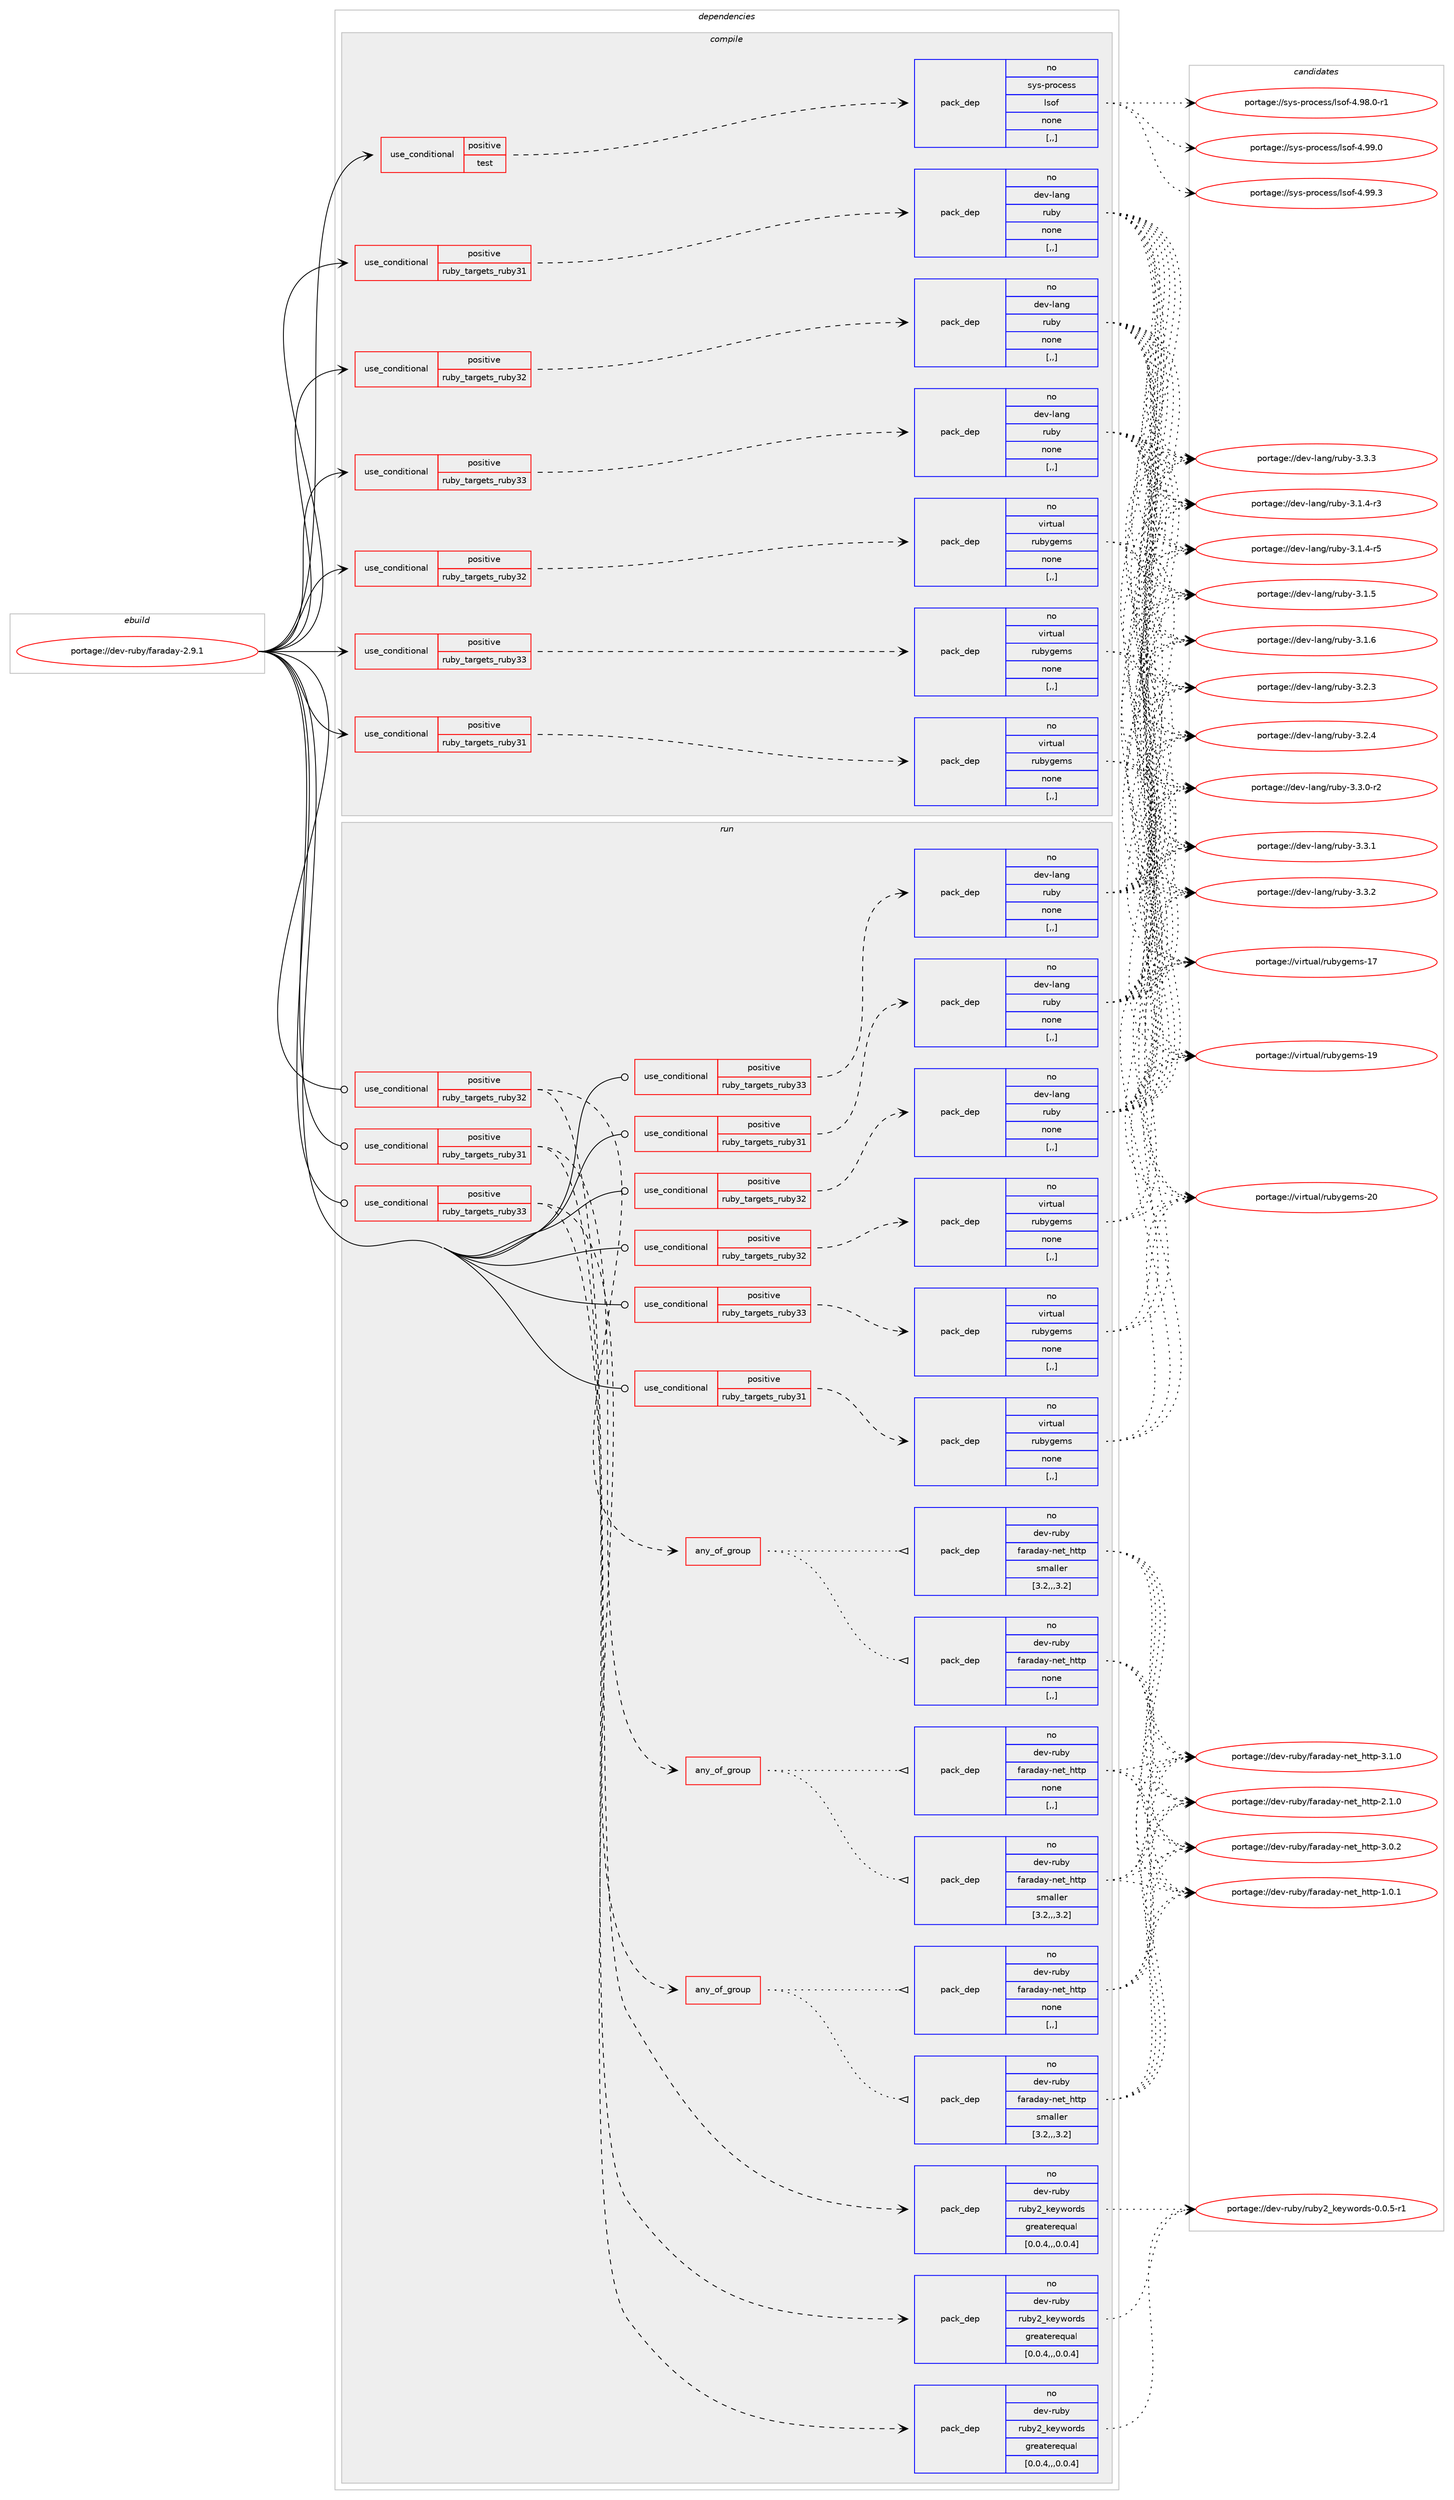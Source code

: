 digraph prolog {

# *************
# Graph options
# *************

newrank=true;
concentrate=true;
compound=true;
graph [rankdir=LR,fontname=Helvetica,fontsize=10,ranksep=1.5];#, ranksep=2.5, nodesep=0.2];
edge  [arrowhead=vee];
node  [fontname=Helvetica,fontsize=10];

# **********
# The ebuild
# **********

subgraph cluster_leftcol {
color=gray;
rank=same;
label=<<i>ebuild</i>>;
id [label="portage://dev-ruby/faraday-2.9.1", color=red, width=4, href="../dev-ruby/faraday-2.9.1.svg"];
}

# ****************
# The dependencies
# ****************

subgraph cluster_midcol {
color=gray;
label=<<i>dependencies</i>>;
subgraph cluster_compile {
fillcolor="#eeeeee";
style=filled;
label=<<i>compile</i>>;
subgraph cond46339 {
dependency179555 [label=<<TABLE BORDER="0" CELLBORDER="1" CELLSPACING="0" CELLPADDING="4"><TR><TD ROWSPAN="3" CELLPADDING="10">use_conditional</TD></TR><TR><TD>positive</TD></TR><TR><TD>ruby_targets_ruby31</TD></TR></TABLE>>, shape=none, color=red];
subgraph pack131928 {
dependency179556 [label=<<TABLE BORDER="0" CELLBORDER="1" CELLSPACING="0" CELLPADDING="4" WIDTH="220"><TR><TD ROWSPAN="6" CELLPADDING="30">pack_dep</TD></TR><TR><TD WIDTH="110">no</TD></TR><TR><TD>dev-lang</TD></TR><TR><TD>ruby</TD></TR><TR><TD>none</TD></TR><TR><TD>[,,]</TD></TR></TABLE>>, shape=none, color=blue];
}
dependency179555:e -> dependency179556:w [weight=20,style="dashed",arrowhead="vee"];
}
id:e -> dependency179555:w [weight=20,style="solid",arrowhead="vee"];
subgraph cond46340 {
dependency179557 [label=<<TABLE BORDER="0" CELLBORDER="1" CELLSPACING="0" CELLPADDING="4"><TR><TD ROWSPAN="3" CELLPADDING="10">use_conditional</TD></TR><TR><TD>positive</TD></TR><TR><TD>ruby_targets_ruby31</TD></TR></TABLE>>, shape=none, color=red];
subgraph pack131929 {
dependency179558 [label=<<TABLE BORDER="0" CELLBORDER="1" CELLSPACING="0" CELLPADDING="4" WIDTH="220"><TR><TD ROWSPAN="6" CELLPADDING="30">pack_dep</TD></TR><TR><TD WIDTH="110">no</TD></TR><TR><TD>virtual</TD></TR><TR><TD>rubygems</TD></TR><TR><TD>none</TD></TR><TR><TD>[,,]</TD></TR></TABLE>>, shape=none, color=blue];
}
dependency179557:e -> dependency179558:w [weight=20,style="dashed",arrowhead="vee"];
}
id:e -> dependency179557:w [weight=20,style="solid",arrowhead="vee"];
subgraph cond46341 {
dependency179559 [label=<<TABLE BORDER="0" CELLBORDER="1" CELLSPACING="0" CELLPADDING="4"><TR><TD ROWSPAN="3" CELLPADDING="10">use_conditional</TD></TR><TR><TD>positive</TD></TR><TR><TD>ruby_targets_ruby32</TD></TR></TABLE>>, shape=none, color=red];
subgraph pack131930 {
dependency179560 [label=<<TABLE BORDER="0" CELLBORDER="1" CELLSPACING="0" CELLPADDING="4" WIDTH="220"><TR><TD ROWSPAN="6" CELLPADDING="30">pack_dep</TD></TR><TR><TD WIDTH="110">no</TD></TR><TR><TD>dev-lang</TD></TR><TR><TD>ruby</TD></TR><TR><TD>none</TD></TR><TR><TD>[,,]</TD></TR></TABLE>>, shape=none, color=blue];
}
dependency179559:e -> dependency179560:w [weight=20,style="dashed",arrowhead="vee"];
}
id:e -> dependency179559:w [weight=20,style="solid",arrowhead="vee"];
subgraph cond46342 {
dependency179561 [label=<<TABLE BORDER="0" CELLBORDER="1" CELLSPACING="0" CELLPADDING="4"><TR><TD ROWSPAN="3" CELLPADDING="10">use_conditional</TD></TR><TR><TD>positive</TD></TR><TR><TD>ruby_targets_ruby32</TD></TR></TABLE>>, shape=none, color=red];
subgraph pack131931 {
dependency179562 [label=<<TABLE BORDER="0" CELLBORDER="1" CELLSPACING="0" CELLPADDING="4" WIDTH="220"><TR><TD ROWSPAN="6" CELLPADDING="30">pack_dep</TD></TR><TR><TD WIDTH="110">no</TD></TR><TR><TD>virtual</TD></TR><TR><TD>rubygems</TD></TR><TR><TD>none</TD></TR><TR><TD>[,,]</TD></TR></TABLE>>, shape=none, color=blue];
}
dependency179561:e -> dependency179562:w [weight=20,style="dashed",arrowhead="vee"];
}
id:e -> dependency179561:w [weight=20,style="solid",arrowhead="vee"];
subgraph cond46343 {
dependency179563 [label=<<TABLE BORDER="0" CELLBORDER="1" CELLSPACING="0" CELLPADDING="4"><TR><TD ROWSPAN="3" CELLPADDING="10">use_conditional</TD></TR><TR><TD>positive</TD></TR><TR><TD>ruby_targets_ruby33</TD></TR></TABLE>>, shape=none, color=red];
subgraph pack131932 {
dependency179564 [label=<<TABLE BORDER="0" CELLBORDER="1" CELLSPACING="0" CELLPADDING="4" WIDTH="220"><TR><TD ROWSPAN="6" CELLPADDING="30">pack_dep</TD></TR><TR><TD WIDTH="110">no</TD></TR><TR><TD>dev-lang</TD></TR><TR><TD>ruby</TD></TR><TR><TD>none</TD></TR><TR><TD>[,,]</TD></TR></TABLE>>, shape=none, color=blue];
}
dependency179563:e -> dependency179564:w [weight=20,style="dashed",arrowhead="vee"];
}
id:e -> dependency179563:w [weight=20,style="solid",arrowhead="vee"];
subgraph cond46344 {
dependency179565 [label=<<TABLE BORDER="0" CELLBORDER="1" CELLSPACING="0" CELLPADDING="4"><TR><TD ROWSPAN="3" CELLPADDING="10">use_conditional</TD></TR><TR><TD>positive</TD></TR><TR><TD>ruby_targets_ruby33</TD></TR></TABLE>>, shape=none, color=red];
subgraph pack131933 {
dependency179566 [label=<<TABLE BORDER="0" CELLBORDER="1" CELLSPACING="0" CELLPADDING="4" WIDTH="220"><TR><TD ROWSPAN="6" CELLPADDING="30">pack_dep</TD></TR><TR><TD WIDTH="110">no</TD></TR><TR><TD>virtual</TD></TR><TR><TD>rubygems</TD></TR><TR><TD>none</TD></TR><TR><TD>[,,]</TD></TR></TABLE>>, shape=none, color=blue];
}
dependency179565:e -> dependency179566:w [weight=20,style="dashed",arrowhead="vee"];
}
id:e -> dependency179565:w [weight=20,style="solid",arrowhead="vee"];
subgraph cond46345 {
dependency179567 [label=<<TABLE BORDER="0" CELLBORDER="1" CELLSPACING="0" CELLPADDING="4"><TR><TD ROWSPAN="3" CELLPADDING="10">use_conditional</TD></TR><TR><TD>positive</TD></TR><TR><TD>test</TD></TR></TABLE>>, shape=none, color=red];
subgraph pack131934 {
dependency179568 [label=<<TABLE BORDER="0" CELLBORDER="1" CELLSPACING="0" CELLPADDING="4" WIDTH="220"><TR><TD ROWSPAN="6" CELLPADDING="30">pack_dep</TD></TR><TR><TD WIDTH="110">no</TD></TR><TR><TD>sys-process</TD></TR><TR><TD>lsof</TD></TR><TR><TD>none</TD></TR><TR><TD>[,,]</TD></TR></TABLE>>, shape=none, color=blue];
}
dependency179567:e -> dependency179568:w [weight=20,style="dashed",arrowhead="vee"];
}
id:e -> dependency179567:w [weight=20,style="solid",arrowhead="vee"];
}
subgraph cluster_compileandrun {
fillcolor="#eeeeee";
style=filled;
label=<<i>compile and run</i>>;
}
subgraph cluster_run {
fillcolor="#eeeeee";
style=filled;
label=<<i>run</i>>;
subgraph cond46346 {
dependency179569 [label=<<TABLE BORDER="0" CELLBORDER="1" CELLSPACING="0" CELLPADDING="4"><TR><TD ROWSPAN="3" CELLPADDING="10">use_conditional</TD></TR><TR><TD>positive</TD></TR><TR><TD>ruby_targets_ruby31</TD></TR></TABLE>>, shape=none, color=red];
subgraph any1146 {
dependency179570 [label=<<TABLE BORDER="0" CELLBORDER="1" CELLSPACING="0" CELLPADDING="4"><TR><TD CELLPADDING="10">any_of_group</TD></TR></TABLE>>, shape=none, color=red];subgraph pack131935 {
dependency179571 [label=<<TABLE BORDER="0" CELLBORDER="1" CELLSPACING="0" CELLPADDING="4" WIDTH="220"><TR><TD ROWSPAN="6" CELLPADDING="30">pack_dep</TD></TR><TR><TD WIDTH="110">no</TD></TR><TR><TD>dev-ruby</TD></TR><TR><TD>faraday-net_http</TD></TR><TR><TD>smaller</TD></TR><TR><TD>[3.2,,,3.2]</TD></TR></TABLE>>, shape=none, color=blue];
}
dependency179570:e -> dependency179571:w [weight=20,style="dotted",arrowhead="oinv"];
subgraph pack131936 {
dependency179572 [label=<<TABLE BORDER="0" CELLBORDER="1" CELLSPACING="0" CELLPADDING="4" WIDTH="220"><TR><TD ROWSPAN="6" CELLPADDING="30">pack_dep</TD></TR><TR><TD WIDTH="110">no</TD></TR><TR><TD>dev-ruby</TD></TR><TR><TD>faraday-net_http</TD></TR><TR><TD>none</TD></TR><TR><TD>[,,]</TD></TR></TABLE>>, shape=none, color=blue];
}
dependency179570:e -> dependency179572:w [weight=20,style="dotted",arrowhead="oinv"];
}
dependency179569:e -> dependency179570:w [weight=20,style="dashed",arrowhead="vee"];
subgraph pack131937 {
dependency179573 [label=<<TABLE BORDER="0" CELLBORDER="1" CELLSPACING="0" CELLPADDING="4" WIDTH="220"><TR><TD ROWSPAN="6" CELLPADDING="30">pack_dep</TD></TR><TR><TD WIDTH="110">no</TD></TR><TR><TD>dev-ruby</TD></TR><TR><TD>ruby2_keywords</TD></TR><TR><TD>greaterequal</TD></TR><TR><TD>[0.0.4,,,0.0.4]</TD></TR></TABLE>>, shape=none, color=blue];
}
dependency179569:e -> dependency179573:w [weight=20,style="dashed",arrowhead="vee"];
}
id:e -> dependency179569:w [weight=20,style="solid",arrowhead="odot"];
subgraph cond46347 {
dependency179574 [label=<<TABLE BORDER="0" CELLBORDER="1" CELLSPACING="0" CELLPADDING="4"><TR><TD ROWSPAN="3" CELLPADDING="10">use_conditional</TD></TR><TR><TD>positive</TD></TR><TR><TD>ruby_targets_ruby31</TD></TR></TABLE>>, shape=none, color=red];
subgraph pack131938 {
dependency179575 [label=<<TABLE BORDER="0" CELLBORDER="1" CELLSPACING="0" CELLPADDING="4" WIDTH="220"><TR><TD ROWSPAN="6" CELLPADDING="30">pack_dep</TD></TR><TR><TD WIDTH="110">no</TD></TR><TR><TD>dev-lang</TD></TR><TR><TD>ruby</TD></TR><TR><TD>none</TD></TR><TR><TD>[,,]</TD></TR></TABLE>>, shape=none, color=blue];
}
dependency179574:e -> dependency179575:w [weight=20,style="dashed",arrowhead="vee"];
}
id:e -> dependency179574:w [weight=20,style="solid",arrowhead="odot"];
subgraph cond46348 {
dependency179576 [label=<<TABLE BORDER="0" CELLBORDER="1" CELLSPACING="0" CELLPADDING="4"><TR><TD ROWSPAN="3" CELLPADDING="10">use_conditional</TD></TR><TR><TD>positive</TD></TR><TR><TD>ruby_targets_ruby31</TD></TR></TABLE>>, shape=none, color=red];
subgraph pack131939 {
dependency179577 [label=<<TABLE BORDER="0" CELLBORDER="1" CELLSPACING="0" CELLPADDING="4" WIDTH="220"><TR><TD ROWSPAN="6" CELLPADDING="30">pack_dep</TD></TR><TR><TD WIDTH="110">no</TD></TR><TR><TD>virtual</TD></TR><TR><TD>rubygems</TD></TR><TR><TD>none</TD></TR><TR><TD>[,,]</TD></TR></TABLE>>, shape=none, color=blue];
}
dependency179576:e -> dependency179577:w [weight=20,style="dashed",arrowhead="vee"];
}
id:e -> dependency179576:w [weight=20,style="solid",arrowhead="odot"];
subgraph cond46349 {
dependency179578 [label=<<TABLE BORDER="0" CELLBORDER="1" CELLSPACING="0" CELLPADDING="4"><TR><TD ROWSPAN="3" CELLPADDING="10">use_conditional</TD></TR><TR><TD>positive</TD></TR><TR><TD>ruby_targets_ruby32</TD></TR></TABLE>>, shape=none, color=red];
subgraph any1147 {
dependency179579 [label=<<TABLE BORDER="0" CELLBORDER="1" CELLSPACING="0" CELLPADDING="4"><TR><TD CELLPADDING="10">any_of_group</TD></TR></TABLE>>, shape=none, color=red];subgraph pack131940 {
dependency179580 [label=<<TABLE BORDER="0" CELLBORDER="1" CELLSPACING="0" CELLPADDING="4" WIDTH="220"><TR><TD ROWSPAN="6" CELLPADDING="30">pack_dep</TD></TR><TR><TD WIDTH="110">no</TD></TR><TR><TD>dev-ruby</TD></TR><TR><TD>faraday-net_http</TD></TR><TR><TD>smaller</TD></TR><TR><TD>[3.2,,,3.2]</TD></TR></TABLE>>, shape=none, color=blue];
}
dependency179579:e -> dependency179580:w [weight=20,style="dotted",arrowhead="oinv"];
subgraph pack131941 {
dependency179581 [label=<<TABLE BORDER="0" CELLBORDER="1" CELLSPACING="0" CELLPADDING="4" WIDTH="220"><TR><TD ROWSPAN="6" CELLPADDING="30">pack_dep</TD></TR><TR><TD WIDTH="110">no</TD></TR><TR><TD>dev-ruby</TD></TR><TR><TD>faraday-net_http</TD></TR><TR><TD>none</TD></TR><TR><TD>[,,]</TD></TR></TABLE>>, shape=none, color=blue];
}
dependency179579:e -> dependency179581:w [weight=20,style="dotted",arrowhead="oinv"];
}
dependency179578:e -> dependency179579:w [weight=20,style="dashed",arrowhead="vee"];
subgraph pack131942 {
dependency179582 [label=<<TABLE BORDER="0" CELLBORDER="1" CELLSPACING="0" CELLPADDING="4" WIDTH="220"><TR><TD ROWSPAN="6" CELLPADDING="30">pack_dep</TD></TR><TR><TD WIDTH="110">no</TD></TR><TR><TD>dev-ruby</TD></TR><TR><TD>ruby2_keywords</TD></TR><TR><TD>greaterequal</TD></TR><TR><TD>[0.0.4,,,0.0.4]</TD></TR></TABLE>>, shape=none, color=blue];
}
dependency179578:e -> dependency179582:w [weight=20,style="dashed",arrowhead="vee"];
}
id:e -> dependency179578:w [weight=20,style="solid",arrowhead="odot"];
subgraph cond46350 {
dependency179583 [label=<<TABLE BORDER="0" CELLBORDER="1" CELLSPACING="0" CELLPADDING="4"><TR><TD ROWSPAN="3" CELLPADDING="10">use_conditional</TD></TR><TR><TD>positive</TD></TR><TR><TD>ruby_targets_ruby32</TD></TR></TABLE>>, shape=none, color=red];
subgraph pack131943 {
dependency179584 [label=<<TABLE BORDER="0" CELLBORDER="1" CELLSPACING="0" CELLPADDING="4" WIDTH="220"><TR><TD ROWSPAN="6" CELLPADDING="30">pack_dep</TD></TR><TR><TD WIDTH="110">no</TD></TR><TR><TD>dev-lang</TD></TR><TR><TD>ruby</TD></TR><TR><TD>none</TD></TR><TR><TD>[,,]</TD></TR></TABLE>>, shape=none, color=blue];
}
dependency179583:e -> dependency179584:w [weight=20,style="dashed",arrowhead="vee"];
}
id:e -> dependency179583:w [weight=20,style="solid",arrowhead="odot"];
subgraph cond46351 {
dependency179585 [label=<<TABLE BORDER="0" CELLBORDER="1" CELLSPACING="0" CELLPADDING="4"><TR><TD ROWSPAN="3" CELLPADDING="10">use_conditional</TD></TR><TR><TD>positive</TD></TR><TR><TD>ruby_targets_ruby32</TD></TR></TABLE>>, shape=none, color=red];
subgraph pack131944 {
dependency179586 [label=<<TABLE BORDER="0" CELLBORDER="1" CELLSPACING="0" CELLPADDING="4" WIDTH="220"><TR><TD ROWSPAN="6" CELLPADDING="30">pack_dep</TD></TR><TR><TD WIDTH="110">no</TD></TR><TR><TD>virtual</TD></TR><TR><TD>rubygems</TD></TR><TR><TD>none</TD></TR><TR><TD>[,,]</TD></TR></TABLE>>, shape=none, color=blue];
}
dependency179585:e -> dependency179586:w [weight=20,style="dashed",arrowhead="vee"];
}
id:e -> dependency179585:w [weight=20,style="solid",arrowhead="odot"];
subgraph cond46352 {
dependency179587 [label=<<TABLE BORDER="0" CELLBORDER="1" CELLSPACING="0" CELLPADDING="4"><TR><TD ROWSPAN="3" CELLPADDING="10">use_conditional</TD></TR><TR><TD>positive</TD></TR><TR><TD>ruby_targets_ruby33</TD></TR></TABLE>>, shape=none, color=red];
subgraph any1148 {
dependency179588 [label=<<TABLE BORDER="0" CELLBORDER="1" CELLSPACING="0" CELLPADDING="4"><TR><TD CELLPADDING="10">any_of_group</TD></TR></TABLE>>, shape=none, color=red];subgraph pack131945 {
dependency179589 [label=<<TABLE BORDER="0" CELLBORDER="1" CELLSPACING="0" CELLPADDING="4" WIDTH="220"><TR><TD ROWSPAN="6" CELLPADDING="30">pack_dep</TD></TR><TR><TD WIDTH="110">no</TD></TR><TR><TD>dev-ruby</TD></TR><TR><TD>faraday-net_http</TD></TR><TR><TD>smaller</TD></TR><TR><TD>[3.2,,,3.2]</TD></TR></TABLE>>, shape=none, color=blue];
}
dependency179588:e -> dependency179589:w [weight=20,style="dotted",arrowhead="oinv"];
subgraph pack131946 {
dependency179590 [label=<<TABLE BORDER="0" CELLBORDER="1" CELLSPACING="0" CELLPADDING="4" WIDTH="220"><TR><TD ROWSPAN="6" CELLPADDING="30">pack_dep</TD></TR><TR><TD WIDTH="110">no</TD></TR><TR><TD>dev-ruby</TD></TR><TR><TD>faraday-net_http</TD></TR><TR><TD>none</TD></TR><TR><TD>[,,]</TD></TR></TABLE>>, shape=none, color=blue];
}
dependency179588:e -> dependency179590:w [weight=20,style="dotted",arrowhead="oinv"];
}
dependency179587:e -> dependency179588:w [weight=20,style="dashed",arrowhead="vee"];
subgraph pack131947 {
dependency179591 [label=<<TABLE BORDER="0" CELLBORDER="1" CELLSPACING="0" CELLPADDING="4" WIDTH="220"><TR><TD ROWSPAN="6" CELLPADDING="30">pack_dep</TD></TR><TR><TD WIDTH="110">no</TD></TR><TR><TD>dev-ruby</TD></TR><TR><TD>ruby2_keywords</TD></TR><TR><TD>greaterequal</TD></TR><TR><TD>[0.0.4,,,0.0.4]</TD></TR></TABLE>>, shape=none, color=blue];
}
dependency179587:e -> dependency179591:w [weight=20,style="dashed",arrowhead="vee"];
}
id:e -> dependency179587:w [weight=20,style="solid",arrowhead="odot"];
subgraph cond46353 {
dependency179592 [label=<<TABLE BORDER="0" CELLBORDER="1" CELLSPACING="0" CELLPADDING="4"><TR><TD ROWSPAN="3" CELLPADDING="10">use_conditional</TD></TR><TR><TD>positive</TD></TR><TR><TD>ruby_targets_ruby33</TD></TR></TABLE>>, shape=none, color=red];
subgraph pack131948 {
dependency179593 [label=<<TABLE BORDER="0" CELLBORDER="1" CELLSPACING="0" CELLPADDING="4" WIDTH="220"><TR><TD ROWSPAN="6" CELLPADDING="30">pack_dep</TD></TR><TR><TD WIDTH="110">no</TD></TR><TR><TD>dev-lang</TD></TR><TR><TD>ruby</TD></TR><TR><TD>none</TD></TR><TR><TD>[,,]</TD></TR></TABLE>>, shape=none, color=blue];
}
dependency179592:e -> dependency179593:w [weight=20,style="dashed",arrowhead="vee"];
}
id:e -> dependency179592:w [weight=20,style="solid",arrowhead="odot"];
subgraph cond46354 {
dependency179594 [label=<<TABLE BORDER="0" CELLBORDER="1" CELLSPACING="0" CELLPADDING="4"><TR><TD ROWSPAN="3" CELLPADDING="10">use_conditional</TD></TR><TR><TD>positive</TD></TR><TR><TD>ruby_targets_ruby33</TD></TR></TABLE>>, shape=none, color=red];
subgraph pack131949 {
dependency179595 [label=<<TABLE BORDER="0" CELLBORDER="1" CELLSPACING="0" CELLPADDING="4" WIDTH="220"><TR><TD ROWSPAN="6" CELLPADDING="30">pack_dep</TD></TR><TR><TD WIDTH="110">no</TD></TR><TR><TD>virtual</TD></TR><TR><TD>rubygems</TD></TR><TR><TD>none</TD></TR><TR><TD>[,,]</TD></TR></TABLE>>, shape=none, color=blue];
}
dependency179594:e -> dependency179595:w [weight=20,style="dashed",arrowhead="vee"];
}
id:e -> dependency179594:w [weight=20,style="solid",arrowhead="odot"];
}
}

# **************
# The candidates
# **************

subgraph cluster_choices {
rank=same;
color=gray;
label=<<i>candidates</i>>;

subgraph choice131928 {
color=black;
nodesep=1;
choice100101118451089711010347114117981214551464946524511451 [label="portage://dev-lang/ruby-3.1.4-r3", color=red, width=4,href="../dev-lang/ruby-3.1.4-r3.svg"];
choice100101118451089711010347114117981214551464946524511453 [label="portage://dev-lang/ruby-3.1.4-r5", color=red, width=4,href="../dev-lang/ruby-3.1.4-r5.svg"];
choice10010111845108971101034711411798121455146494653 [label="portage://dev-lang/ruby-3.1.5", color=red, width=4,href="../dev-lang/ruby-3.1.5.svg"];
choice10010111845108971101034711411798121455146494654 [label="portage://dev-lang/ruby-3.1.6", color=red, width=4,href="../dev-lang/ruby-3.1.6.svg"];
choice10010111845108971101034711411798121455146504651 [label="portage://dev-lang/ruby-3.2.3", color=red, width=4,href="../dev-lang/ruby-3.2.3.svg"];
choice10010111845108971101034711411798121455146504652 [label="portage://dev-lang/ruby-3.2.4", color=red, width=4,href="../dev-lang/ruby-3.2.4.svg"];
choice100101118451089711010347114117981214551465146484511450 [label="portage://dev-lang/ruby-3.3.0-r2", color=red, width=4,href="../dev-lang/ruby-3.3.0-r2.svg"];
choice10010111845108971101034711411798121455146514649 [label="portage://dev-lang/ruby-3.3.1", color=red, width=4,href="../dev-lang/ruby-3.3.1.svg"];
choice10010111845108971101034711411798121455146514650 [label="portage://dev-lang/ruby-3.3.2", color=red, width=4,href="../dev-lang/ruby-3.3.2.svg"];
choice10010111845108971101034711411798121455146514651 [label="portage://dev-lang/ruby-3.3.3", color=red, width=4,href="../dev-lang/ruby-3.3.3.svg"];
dependency179556:e -> choice100101118451089711010347114117981214551464946524511451:w [style=dotted,weight="100"];
dependency179556:e -> choice100101118451089711010347114117981214551464946524511453:w [style=dotted,weight="100"];
dependency179556:e -> choice10010111845108971101034711411798121455146494653:w [style=dotted,weight="100"];
dependency179556:e -> choice10010111845108971101034711411798121455146494654:w [style=dotted,weight="100"];
dependency179556:e -> choice10010111845108971101034711411798121455146504651:w [style=dotted,weight="100"];
dependency179556:e -> choice10010111845108971101034711411798121455146504652:w [style=dotted,weight="100"];
dependency179556:e -> choice100101118451089711010347114117981214551465146484511450:w [style=dotted,weight="100"];
dependency179556:e -> choice10010111845108971101034711411798121455146514649:w [style=dotted,weight="100"];
dependency179556:e -> choice10010111845108971101034711411798121455146514650:w [style=dotted,weight="100"];
dependency179556:e -> choice10010111845108971101034711411798121455146514651:w [style=dotted,weight="100"];
}
subgraph choice131929 {
color=black;
nodesep=1;
choice118105114116117971084711411798121103101109115454955 [label="portage://virtual/rubygems-17", color=red, width=4,href="../virtual/rubygems-17.svg"];
choice118105114116117971084711411798121103101109115454957 [label="portage://virtual/rubygems-19", color=red, width=4,href="../virtual/rubygems-19.svg"];
choice118105114116117971084711411798121103101109115455048 [label="portage://virtual/rubygems-20", color=red, width=4,href="../virtual/rubygems-20.svg"];
dependency179558:e -> choice118105114116117971084711411798121103101109115454955:w [style=dotted,weight="100"];
dependency179558:e -> choice118105114116117971084711411798121103101109115454957:w [style=dotted,weight="100"];
dependency179558:e -> choice118105114116117971084711411798121103101109115455048:w [style=dotted,weight="100"];
}
subgraph choice131930 {
color=black;
nodesep=1;
choice100101118451089711010347114117981214551464946524511451 [label="portage://dev-lang/ruby-3.1.4-r3", color=red, width=4,href="../dev-lang/ruby-3.1.4-r3.svg"];
choice100101118451089711010347114117981214551464946524511453 [label="portage://dev-lang/ruby-3.1.4-r5", color=red, width=4,href="../dev-lang/ruby-3.1.4-r5.svg"];
choice10010111845108971101034711411798121455146494653 [label="portage://dev-lang/ruby-3.1.5", color=red, width=4,href="../dev-lang/ruby-3.1.5.svg"];
choice10010111845108971101034711411798121455146494654 [label="portage://dev-lang/ruby-3.1.6", color=red, width=4,href="../dev-lang/ruby-3.1.6.svg"];
choice10010111845108971101034711411798121455146504651 [label="portage://dev-lang/ruby-3.2.3", color=red, width=4,href="../dev-lang/ruby-3.2.3.svg"];
choice10010111845108971101034711411798121455146504652 [label="portage://dev-lang/ruby-3.2.4", color=red, width=4,href="../dev-lang/ruby-3.2.4.svg"];
choice100101118451089711010347114117981214551465146484511450 [label="portage://dev-lang/ruby-3.3.0-r2", color=red, width=4,href="../dev-lang/ruby-3.3.0-r2.svg"];
choice10010111845108971101034711411798121455146514649 [label="portage://dev-lang/ruby-3.3.1", color=red, width=4,href="../dev-lang/ruby-3.3.1.svg"];
choice10010111845108971101034711411798121455146514650 [label="portage://dev-lang/ruby-3.3.2", color=red, width=4,href="../dev-lang/ruby-3.3.2.svg"];
choice10010111845108971101034711411798121455146514651 [label="portage://dev-lang/ruby-3.3.3", color=red, width=4,href="../dev-lang/ruby-3.3.3.svg"];
dependency179560:e -> choice100101118451089711010347114117981214551464946524511451:w [style=dotted,weight="100"];
dependency179560:e -> choice100101118451089711010347114117981214551464946524511453:w [style=dotted,weight="100"];
dependency179560:e -> choice10010111845108971101034711411798121455146494653:w [style=dotted,weight="100"];
dependency179560:e -> choice10010111845108971101034711411798121455146494654:w [style=dotted,weight="100"];
dependency179560:e -> choice10010111845108971101034711411798121455146504651:w [style=dotted,weight="100"];
dependency179560:e -> choice10010111845108971101034711411798121455146504652:w [style=dotted,weight="100"];
dependency179560:e -> choice100101118451089711010347114117981214551465146484511450:w [style=dotted,weight="100"];
dependency179560:e -> choice10010111845108971101034711411798121455146514649:w [style=dotted,weight="100"];
dependency179560:e -> choice10010111845108971101034711411798121455146514650:w [style=dotted,weight="100"];
dependency179560:e -> choice10010111845108971101034711411798121455146514651:w [style=dotted,weight="100"];
}
subgraph choice131931 {
color=black;
nodesep=1;
choice118105114116117971084711411798121103101109115454955 [label="portage://virtual/rubygems-17", color=red, width=4,href="../virtual/rubygems-17.svg"];
choice118105114116117971084711411798121103101109115454957 [label="portage://virtual/rubygems-19", color=red, width=4,href="../virtual/rubygems-19.svg"];
choice118105114116117971084711411798121103101109115455048 [label="portage://virtual/rubygems-20", color=red, width=4,href="../virtual/rubygems-20.svg"];
dependency179562:e -> choice118105114116117971084711411798121103101109115454955:w [style=dotted,weight="100"];
dependency179562:e -> choice118105114116117971084711411798121103101109115454957:w [style=dotted,weight="100"];
dependency179562:e -> choice118105114116117971084711411798121103101109115455048:w [style=dotted,weight="100"];
}
subgraph choice131932 {
color=black;
nodesep=1;
choice100101118451089711010347114117981214551464946524511451 [label="portage://dev-lang/ruby-3.1.4-r3", color=red, width=4,href="../dev-lang/ruby-3.1.4-r3.svg"];
choice100101118451089711010347114117981214551464946524511453 [label="portage://dev-lang/ruby-3.1.4-r5", color=red, width=4,href="../dev-lang/ruby-3.1.4-r5.svg"];
choice10010111845108971101034711411798121455146494653 [label="portage://dev-lang/ruby-3.1.5", color=red, width=4,href="../dev-lang/ruby-3.1.5.svg"];
choice10010111845108971101034711411798121455146494654 [label="portage://dev-lang/ruby-3.1.6", color=red, width=4,href="../dev-lang/ruby-3.1.6.svg"];
choice10010111845108971101034711411798121455146504651 [label="portage://dev-lang/ruby-3.2.3", color=red, width=4,href="../dev-lang/ruby-3.2.3.svg"];
choice10010111845108971101034711411798121455146504652 [label="portage://dev-lang/ruby-3.2.4", color=red, width=4,href="../dev-lang/ruby-3.2.4.svg"];
choice100101118451089711010347114117981214551465146484511450 [label="portage://dev-lang/ruby-3.3.0-r2", color=red, width=4,href="../dev-lang/ruby-3.3.0-r2.svg"];
choice10010111845108971101034711411798121455146514649 [label="portage://dev-lang/ruby-3.3.1", color=red, width=4,href="../dev-lang/ruby-3.3.1.svg"];
choice10010111845108971101034711411798121455146514650 [label="portage://dev-lang/ruby-3.3.2", color=red, width=4,href="../dev-lang/ruby-3.3.2.svg"];
choice10010111845108971101034711411798121455146514651 [label="portage://dev-lang/ruby-3.3.3", color=red, width=4,href="../dev-lang/ruby-3.3.3.svg"];
dependency179564:e -> choice100101118451089711010347114117981214551464946524511451:w [style=dotted,weight="100"];
dependency179564:e -> choice100101118451089711010347114117981214551464946524511453:w [style=dotted,weight="100"];
dependency179564:e -> choice10010111845108971101034711411798121455146494653:w [style=dotted,weight="100"];
dependency179564:e -> choice10010111845108971101034711411798121455146494654:w [style=dotted,weight="100"];
dependency179564:e -> choice10010111845108971101034711411798121455146504651:w [style=dotted,weight="100"];
dependency179564:e -> choice10010111845108971101034711411798121455146504652:w [style=dotted,weight="100"];
dependency179564:e -> choice100101118451089711010347114117981214551465146484511450:w [style=dotted,weight="100"];
dependency179564:e -> choice10010111845108971101034711411798121455146514649:w [style=dotted,weight="100"];
dependency179564:e -> choice10010111845108971101034711411798121455146514650:w [style=dotted,weight="100"];
dependency179564:e -> choice10010111845108971101034711411798121455146514651:w [style=dotted,weight="100"];
}
subgraph choice131933 {
color=black;
nodesep=1;
choice118105114116117971084711411798121103101109115454955 [label="portage://virtual/rubygems-17", color=red, width=4,href="../virtual/rubygems-17.svg"];
choice118105114116117971084711411798121103101109115454957 [label="portage://virtual/rubygems-19", color=red, width=4,href="../virtual/rubygems-19.svg"];
choice118105114116117971084711411798121103101109115455048 [label="portage://virtual/rubygems-20", color=red, width=4,href="../virtual/rubygems-20.svg"];
dependency179566:e -> choice118105114116117971084711411798121103101109115454955:w [style=dotted,weight="100"];
dependency179566:e -> choice118105114116117971084711411798121103101109115454957:w [style=dotted,weight="100"];
dependency179566:e -> choice118105114116117971084711411798121103101109115455048:w [style=dotted,weight="100"];
}
subgraph choice131934 {
color=black;
nodesep=1;
choice115121115451121141119910111511547108115111102455246575646484511449 [label="portage://sys-process/lsof-4.98.0-r1", color=red, width=4,href="../sys-process/lsof-4.98.0-r1.svg"];
choice11512111545112114111991011151154710811511110245524657574648 [label="portage://sys-process/lsof-4.99.0", color=red, width=4,href="../sys-process/lsof-4.99.0.svg"];
choice11512111545112114111991011151154710811511110245524657574651 [label="portage://sys-process/lsof-4.99.3", color=red, width=4,href="../sys-process/lsof-4.99.3.svg"];
dependency179568:e -> choice115121115451121141119910111511547108115111102455246575646484511449:w [style=dotted,weight="100"];
dependency179568:e -> choice11512111545112114111991011151154710811511110245524657574648:w [style=dotted,weight="100"];
dependency179568:e -> choice11512111545112114111991011151154710811511110245524657574651:w [style=dotted,weight="100"];
}
subgraph choice131935 {
color=black;
nodesep=1;
choice1001011184511411798121471029711497100971214511010111695104116116112454946484649 [label="portage://dev-ruby/faraday-net_http-1.0.1", color=red, width=4,href="../dev-ruby/faraday-net_http-1.0.1.svg"];
choice1001011184511411798121471029711497100971214511010111695104116116112455046494648 [label="portage://dev-ruby/faraday-net_http-2.1.0", color=red, width=4,href="../dev-ruby/faraday-net_http-2.1.0.svg"];
choice1001011184511411798121471029711497100971214511010111695104116116112455146484650 [label="portage://dev-ruby/faraday-net_http-3.0.2", color=red, width=4,href="../dev-ruby/faraday-net_http-3.0.2.svg"];
choice1001011184511411798121471029711497100971214511010111695104116116112455146494648 [label="portage://dev-ruby/faraday-net_http-3.1.0", color=red, width=4,href="../dev-ruby/faraday-net_http-3.1.0.svg"];
dependency179571:e -> choice1001011184511411798121471029711497100971214511010111695104116116112454946484649:w [style=dotted,weight="100"];
dependency179571:e -> choice1001011184511411798121471029711497100971214511010111695104116116112455046494648:w [style=dotted,weight="100"];
dependency179571:e -> choice1001011184511411798121471029711497100971214511010111695104116116112455146484650:w [style=dotted,weight="100"];
dependency179571:e -> choice1001011184511411798121471029711497100971214511010111695104116116112455146494648:w [style=dotted,weight="100"];
}
subgraph choice131936 {
color=black;
nodesep=1;
choice1001011184511411798121471029711497100971214511010111695104116116112454946484649 [label="portage://dev-ruby/faraday-net_http-1.0.1", color=red, width=4,href="../dev-ruby/faraday-net_http-1.0.1.svg"];
choice1001011184511411798121471029711497100971214511010111695104116116112455046494648 [label="portage://dev-ruby/faraday-net_http-2.1.0", color=red, width=4,href="../dev-ruby/faraday-net_http-2.1.0.svg"];
choice1001011184511411798121471029711497100971214511010111695104116116112455146484650 [label="portage://dev-ruby/faraday-net_http-3.0.2", color=red, width=4,href="../dev-ruby/faraday-net_http-3.0.2.svg"];
choice1001011184511411798121471029711497100971214511010111695104116116112455146494648 [label="portage://dev-ruby/faraday-net_http-3.1.0", color=red, width=4,href="../dev-ruby/faraday-net_http-3.1.0.svg"];
dependency179572:e -> choice1001011184511411798121471029711497100971214511010111695104116116112454946484649:w [style=dotted,weight="100"];
dependency179572:e -> choice1001011184511411798121471029711497100971214511010111695104116116112455046494648:w [style=dotted,weight="100"];
dependency179572:e -> choice1001011184511411798121471029711497100971214511010111695104116116112455146484650:w [style=dotted,weight="100"];
dependency179572:e -> choice1001011184511411798121471029711497100971214511010111695104116116112455146494648:w [style=dotted,weight="100"];
}
subgraph choice131937 {
color=black;
nodesep=1;
choice1001011184511411798121471141179812150951071011211191111141001154548464846534511449 [label="portage://dev-ruby/ruby2_keywords-0.0.5-r1", color=red, width=4,href="../dev-ruby/ruby2_keywords-0.0.5-r1.svg"];
dependency179573:e -> choice1001011184511411798121471141179812150951071011211191111141001154548464846534511449:w [style=dotted,weight="100"];
}
subgraph choice131938 {
color=black;
nodesep=1;
choice100101118451089711010347114117981214551464946524511451 [label="portage://dev-lang/ruby-3.1.4-r3", color=red, width=4,href="../dev-lang/ruby-3.1.4-r3.svg"];
choice100101118451089711010347114117981214551464946524511453 [label="portage://dev-lang/ruby-3.1.4-r5", color=red, width=4,href="../dev-lang/ruby-3.1.4-r5.svg"];
choice10010111845108971101034711411798121455146494653 [label="portage://dev-lang/ruby-3.1.5", color=red, width=4,href="../dev-lang/ruby-3.1.5.svg"];
choice10010111845108971101034711411798121455146494654 [label="portage://dev-lang/ruby-3.1.6", color=red, width=4,href="../dev-lang/ruby-3.1.6.svg"];
choice10010111845108971101034711411798121455146504651 [label="portage://dev-lang/ruby-3.2.3", color=red, width=4,href="../dev-lang/ruby-3.2.3.svg"];
choice10010111845108971101034711411798121455146504652 [label="portage://dev-lang/ruby-3.2.4", color=red, width=4,href="../dev-lang/ruby-3.2.4.svg"];
choice100101118451089711010347114117981214551465146484511450 [label="portage://dev-lang/ruby-3.3.0-r2", color=red, width=4,href="../dev-lang/ruby-3.3.0-r2.svg"];
choice10010111845108971101034711411798121455146514649 [label="portage://dev-lang/ruby-3.3.1", color=red, width=4,href="../dev-lang/ruby-3.3.1.svg"];
choice10010111845108971101034711411798121455146514650 [label="portage://dev-lang/ruby-3.3.2", color=red, width=4,href="../dev-lang/ruby-3.3.2.svg"];
choice10010111845108971101034711411798121455146514651 [label="portage://dev-lang/ruby-3.3.3", color=red, width=4,href="../dev-lang/ruby-3.3.3.svg"];
dependency179575:e -> choice100101118451089711010347114117981214551464946524511451:w [style=dotted,weight="100"];
dependency179575:e -> choice100101118451089711010347114117981214551464946524511453:w [style=dotted,weight="100"];
dependency179575:e -> choice10010111845108971101034711411798121455146494653:w [style=dotted,weight="100"];
dependency179575:e -> choice10010111845108971101034711411798121455146494654:w [style=dotted,weight="100"];
dependency179575:e -> choice10010111845108971101034711411798121455146504651:w [style=dotted,weight="100"];
dependency179575:e -> choice10010111845108971101034711411798121455146504652:w [style=dotted,weight="100"];
dependency179575:e -> choice100101118451089711010347114117981214551465146484511450:w [style=dotted,weight="100"];
dependency179575:e -> choice10010111845108971101034711411798121455146514649:w [style=dotted,weight="100"];
dependency179575:e -> choice10010111845108971101034711411798121455146514650:w [style=dotted,weight="100"];
dependency179575:e -> choice10010111845108971101034711411798121455146514651:w [style=dotted,weight="100"];
}
subgraph choice131939 {
color=black;
nodesep=1;
choice118105114116117971084711411798121103101109115454955 [label="portage://virtual/rubygems-17", color=red, width=4,href="../virtual/rubygems-17.svg"];
choice118105114116117971084711411798121103101109115454957 [label="portage://virtual/rubygems-19", color=red, width=4,href="../virtual/rubygems-19.svg"];
choice118105114116117971084711411798121103101109115455048 [label="portage://virtual/rubygems-20", color=red, width=4,href="../virtual/rubygems-20.svg"];
dependency179577:e -> choice118105114116117971084711411798121103101109115454955:w [style=dotted,weight="100"];
dependency179577:e -> choice118105114116117971084711411798121103101109115454957:w [style=dotted,weight="100"];
dependency179577:e -> choice118105114116117971084711411798121103101109115455048:w [style=dotted,weight="100"];
}
subgraph choice131940 {
color=black;
nodesep=1;
choice1001011184511411798121471029711497100971214511010111695104116116112454946484649 [label="portage://dev-ruby/faraday-net_http-1.0.1", color=red, width=4,href="../dev-ruby/faraday-net_http-1.0.1.svg"];
choice1001011184511411798121471029711497100971214511010111695104116116112455046494648 [label="portage://dev-ruby/faraday-net_http-2.1.0", color=red, width=4,href="../dev-ruby/faraday-net_http-2.1.0.svg"];
choice1001011184511411798121471029711497100971214511010111695104116116112455146484650 [label="portage://dev-ruby/faraday-net_http-3.0.2", color=red, width=4,href="../dev-ruby/faraday-net_http-3.0.2.svg"];
choice1001011184511411798121471029711497100971214511010111695104116116112455146494648 [label="portage://dev-ruby/faraday-net_http-3.1.0", color=red, width=4,href="../dev-ruby/faraday-net_http-3.1.0.svg"];
dependency179580:e -> choice1001011184511411798121471029711497100971214511010111695104116116112454946484649:w [style=dotted,weight="100"];
dependency179580:e -> choice1001011184511411798121471029711497100971214511010111695104116116112455046494648:w [style=dotted,weight="100"];
dependency179580:e -> choice1001011184511411798121471029711497100971214511010111695104116116112455146484650:w [style=dotted,weight="100"];
dependency179580:e -> choice1001011184511411798121471029711497100971214511010111695104116116112455146494648:w [style=dotted,weight="100"];
}
subgraph choice131941 {
color=black;
nodesep=1;
choice1001011184511411798121471029711497100971214511010111695104116116112454946484649 [label="portage://dev-ruby/faraday-net_http-1.0.1", color=red, width=4,href="../dev-ruby/faraday-net_http-1.0.1.svg"];
choice1001011184511411798121471029711497100971214511010111695104116116112455046494648 [label="portage://dev-ruby/faraday-net_http-2.1.0", color=red, width=4,href="../dev-ruby/faraday-net_http-2.1.0.svg"];
choice1001011184511411798121471029711497100971214511010111695104116116112455146484650 [label="portage://dev-ruby/faraday-net_http-3.0.2", color=red, width=4,href="../dev-ruby/faraday-net_http-3.0.2.svg"];
choice1001011184511411798121471029711497100971214511010111695104116116112455146494648 [label="portage://dev-ruby/faraday-net_http-3.1.0", color=red, width=4,href="../dev-ruby/faraday-net_http-3.1.0.svg"];
dependency179581:e -> choice1001011184511411798121471029711497100971214511010111695104116116112454946484649:w [style=dotted,weight="100"];
dependency179581:e -> choice1001011184511411798121471029711497100971214511010111695104116116112455046494648:w [style=dotted,weight="100"];
dependency179581:e -> choice1001011184511411798121471029711497100971214511010111695104116116112455146484650:w [style=dotted,weight="100"];
dependency179581:e -> choice1001011184511411798121471029711497100971214511010111695104116116112455146494648:w [style=dotted,weight="100"];
}
subgraph choice131942 {
color=black;
nodesep=1;
choice1001011184511411798121471141179812150951071011211191111141001154548464846534511449 [label="portage://dev-ruby/ruby2_keywords-0.0.5-r1", color=red, width=4,href="../dev-ruby/ruby2_keywords-0.0.5-r1.svg"];
dependency179582:e -> choice1001011184511411798121471141179812150951071011211191111141001154548464846534511449:w [style=dotted,weight="100"];
}
subgraph choice131943 {
color=black;
nodesep=1;
choice100101118451089711010347114117981214551464946524511451 [label="portage://dev-lang/ruby-3.1.4-r3", color=red, width=4,href="../dev-lang/ruby-3.1.4-r3.svg"];
choice100101118451089711010347114117981214551464946524511453 [label="portage://dev-lang/ruby-3.1.4-r5", color=red, width=4,href="../dev-lang/ruby-3.1.4-r5.svg"];
choice10010111845108971101034711411798121455146494653 [label="portage://dev-lang/ruby-3.1.5", color=red, width=4,href="../dev-lang/ruby-3.1.5.svg"];
choice10010111845108971101034711411798121455146494654 [label="portage://dev-lang/ruby-3.1.6", color=red, width=4,href="../dev-lang/ruby-3.1.6.svg"];
choice10010111845108971101034711411798121455146504651 [label="portage://dev-lang/ruby-3.2.3", color=red, width=4,href="../dev-lang/ruby-3.2.3.svg"];
choice10010111845108971101034711411798121455146504652 [label="portage://dev-lang/ruby-3.2.4", color=red, width=4,href="../dev-lang/ruby-3.2.4.svg"];
choice100101118451089711010347114117981214551465146484511450 [label="portage://dev-lang/ruby-3.3.0-r2", color=red, width=4,href="../dev-lang/ruby-3.3.0-r2.svg"];
choice10010111845108971101034711411798121455146514649 [label="portage://dev-lang/ruby-3.3.1", color=red, width=4,href="../dev-lang/ruby-3.3.1.svg"];
choice10010111845108971101034711411798121455146514650 [label="portage://dev-lang/ruby-3.3.2", color=red, width=4,href="../dev-lang/ruby-3.3.2.svg"];
choice10010111845108971101034711411798121455146514651 [label="portage://dev-lang/ruby-3.3.3", color=red, width=4,href="../dev-lang/ruby-3.3.3.svg"];
dependency179584:e -> choice100101118451089711010347114117981214551464946524511451:w [style=dotted,weight="100"];
dependency179584:e -> choice100101118451089711010347114117981214551464946524511453:w [style=dotted,weight="100"];
dependency179584:e -> choice10010111845108971101034711411798121455146494653:w [style=dotted,weight="100"];
dependency179584:e -> choice10010111845108971101034711411798121455146494654:w [style=dotted,weight="100"];
dependency179584:e -> choice10010111845108971101034711411798121455146504651:w [style=dotted,weight="100"];
dependency179584:e -> choice10010111845108971101034711411798121455146504652:w [style=dotted,weight="100"];
dependency179584:e -> choice100101118451089711010347114117981214551465146484511450:w [style=dotted,weight="100"];
dependency179584:e -> choice10010111845108971101034711411798121455146514649:w [style=dotted,weight="100"];
dependency179584:e -> choice10010111845108971101034711411798121455146514650:w [style=dotted,weight="100"];
dependency179584:e -> choice10010111845108971101034711411798121455146514651:w [style=dotted,weight="100"];
}
subgraph choice131944 {
color=black;
nodesep=1;
choice118105114116117971084711411798121103101109115454955 [label="portage://virtual/rubygems-17", color=red, width=4,href="../virtual/rubygems-17.svg"];
choice118105114116117971084711411798121103101109115454957 [label="portage://virtual/rubygems-19", color=red, width=4,href="../virtual/rubygems-19.svg"];
choice118105114116117971084711411798121103101109115455048 [label="portage://virtual/rubygems-20", color=red, width=4,href="../virtual/rubygems-20.svg"];
dependency179586:e -> choice118105114116117971084711411798121103101109115454955:w [style=dotted,weight="100"];
dependency179586:e -> choice118105114116117971084711411798121103101109115454957:w [style=dotted,weight="100"];
dependency179586:e -> choice118105114116117971084711411798121103101109115455048:w [style=dotted,weight="100"];
}
subgraph choice131945 {
color=black;
nodesep=1;
choice1001011184511411798121471029711497100971214511010111695104116116112454946484649 [label="portage://dev-ruby/faraday-net_http-1.0.1", color=red, width=4,href="../dev-ruby/faraday-net_http-1.0.1.svg"];
choice1001011184511411798121471029711497100971214511010111695104116116112455046494648 [label="portage://dev-ruby/faraday-net_http-2.1.0", color=red, width=4,href="../dev-ruby/faraday-net_http-2.1.0.svg"];
choice1001011184511411798121471029711497100971214511010111695104116116112455146484650 [label="portage://dev-ruby/faraday-net_http-3.0.2", color=red, width=4,href="../dev-ruby/faraday-net_http-3.0.2.svg"];
choice1001011184511411798121471029711497100971214511010111695104116116112455146494648 [label="portage://dev-ruby/faraday-net_http-3.1.0", color=red, width=4,href="../dev-ruby/faraday-net_http-3.1.0.svg"];
dependency179589:e -> choice1001011184511411798121471029711497100971214511010111695104116116112454946484649:w [style=dotted,weight="100"];
dependency179589:e -> choice1001011184511411798121471029711497100971214511010111695104116116112455046494648:w [style=dotted,weight="100"];
dependency179589:e -> choice1001011184511411798121471029711497100971214511010111695104116116112455146484650:w [style=dotted,weight="100"];
dependency179589:e -> choice1001011184511411798121471029711497100971214511010111695104116116112455146494648:w [style=dotted,weight="100"];
}
subgraph choice131946 {
color=black;
nodesep=1;
choice1001011184511411798121471029711497100971214511010111695104116116112454946484649 [label="portage://dev-ruby/faraday-net_http-1.0.1", color=red, width=4,href="../dev-ruby/faraday-net_http-1.0.1.svg"];
choice1001011184511411798121471029711497100971214511010111695104116116112455046494648 [label="portage://dev-ruby/faraday-net_http-2.1.0", color=red, width=4,href="../dev-ruby/faraday-net_http-2.1.0.svg"];
choice1001011184511411798121471029711497100971214511010111695104116116112455146484650 [label="portage://dev-ruby/faraday-net_http-3.0.2", color=red, width=4,href="../dev-ruby/faraday-net_http-3.0.2.svg"];
choice1001011184511411798121471029711497100971214511010111695104116116112455146494648 [label="portage://dev-ruby/faraday-net_http-3.1.0", color=red, width=4,href="../dev-ruby/faraday-net_http-3.1.0.svg"];
dependency179590:e -> choice1001011184511411798121471029711497100971214511010111695104116116112454946484649:w [style=dotted,weight="100"];
dependency179590:e -> choice1001011184511411798121471029711497100971214511010111695104116116112455046494648:w [style=dotted,weight="100"];
dependency179590:e -> choice1001011184511411798121471029711497100971214511010111695104116116112455146484650:w [style=dotted,weight="100"];
dependency179590:e -> choice1001011184511411798121471029711497100971214511010111695104116116112455146494648:w [style=dotted,weight="100"];
}
subgraph choice131947 {
color=black;
nodesep=1;
choice1001011184511411798121471141179812150951071011211191111141001154548464846534511449 [label="portage://dev-ruby/ruby2_keywords-0.0.5-r1", color=red, width=4,href="../dev-ruby/ruby2_keywords-0.0.5-r1.svg"];
dependency179591:e -> choice1001011184511411798121471141179812150951071011211191111141001154548464846534511449:w [style=dotted,weight="100"];
}
subgraph choice131948 {
color=black;
nodesep=1;
choice100101118451089711010347114117981214551464946524511451 [label="portage://dev-lang/ruby-3.1.4-r3", color=red, width=4,href="../dev-lang/ruby-3.1.4-r3.svg"];
choice100101118451089711010347114117981214551464946524511453 [label="portage://dev-lang/ruby-3.1.4-r5", color=red, width=4,href="../dev-lang/ruby-3.1.4-r5.svg"];
choice10010111845108971101034711411798121455146494653 [label="portage://dev-lang/ruby-3.1.5", color=red, width=4,href="../dev-lang/ruby-3.1.5.svg"];
choice10010111845108971101034711411798121455146494654 [label="portage://dev-lang/ruby-3.1.6", color=red, width=4,href="../dev-lang/ruby-3.1.6.svg"];
choice10010111845108971101034711411798121455146504651 [label="portage://dev-lang/ruby-3.2.3", color=red, width=4,href="../dev-lang/ruby-3.2.3.svg"];
choice10010111845108971101034711411798121455146504652 [label="portage://dev-lang/ruby-3.2.4", color=red, width=4,href="../dev-lang/ruby-3.2.4.svg"];
choice100101118451089711010347114117981214551465146484511450 [label="portage://dev-lang/ruby-3.3.0-r2", color=red, width=4,href="../dev-lang/ruby-3.3.0-r2.svg"];
choice10010111845108971101034711411798121455146514649 [label="portage://dev-lang/ruby-3.3.1", color=red, width=4,href="../dev-lang/ruby-3.3.1.svg"];
choice10010111845108971101034711411798121455146514650 [label="portage://dev-lang/ruby-3.3.2", color=red, width=4,href="../dev-lang/ruby-3.3.2.svg"];
choice10010111845108971101034711411798121455146514651 [label="portage://dev-lang/ruby-3.3.3", color=red, width=4,href="../dev-lang/ruby-3.3.3.svg"];
dependency179593:e -> choice100101118451089711010347114117981214551464946524511451:w [style=dotted,weight="100"];
dependency179593:e -> choice100101118451089711010347114117981214551464946524511453:w [style=dotted,weight="100"];
dependency179593:e -> choice10010111845108971101034711411798121455146494653:w [style=dotted,weight="100"];
dependency179593:e -> choice10010111845108971101034711411798121455146494654:w [style=dotted,weight="100"];
dependency179593:e -> choice10010111845108971101034711411798121455146504651:w [style=dotted,weight="100"];
dependency179593:e -> choice10010111845108971101034711411798121455146504652:w [style=dotted,weight="100"];
dependency179593:e -> choice100101118451089711010347114117981214551465146484511450:w [style=dotted,weight="100"];
dependency179593:e -> choice10010111845108971101034711411798121455146514649:w [style=dotted,weight="100"];
dependency179593:e -> choice10010111845108971101034711411798121455146514650:w [style=dotted,weight="100"];
dependency179593:e -> choice10010111845108971101034711411798121455146514651:w [style=dotted,weight="100"];
}
subgraph choice131949 {
color=black;
nodesep=1;
choice118105114116117971084711411798121103101109115454955 [label="portage://virtual/rubygems-17", color=red, width=4,href="../virtual/rubygems-17.svg"];
choice118105114116117971084711411798121103101109115454957 [label="portage://virtual/rubygems-19", color=red, width=4,href="../virtual/rubygems-19.svg"];
choice118105114116117971084711411798121103101109115455048 [label="portage://virtual/rubygems-20", color=red, width=4,href="../virtual/rubygems-20.svg"];
dependency179595:e -> choice118105114116117971084711411798121103101109115454955:w [style=dotted,weight="100"];
dependency179595:e -> choice118105114116117971084711411798121103101109115454957:w [style=dotted,weight="100"];
dependency179595:e -> choice118105114116117971084711411798121103101109115455048:w [style=dotted,weight="100"];
}
}

}
